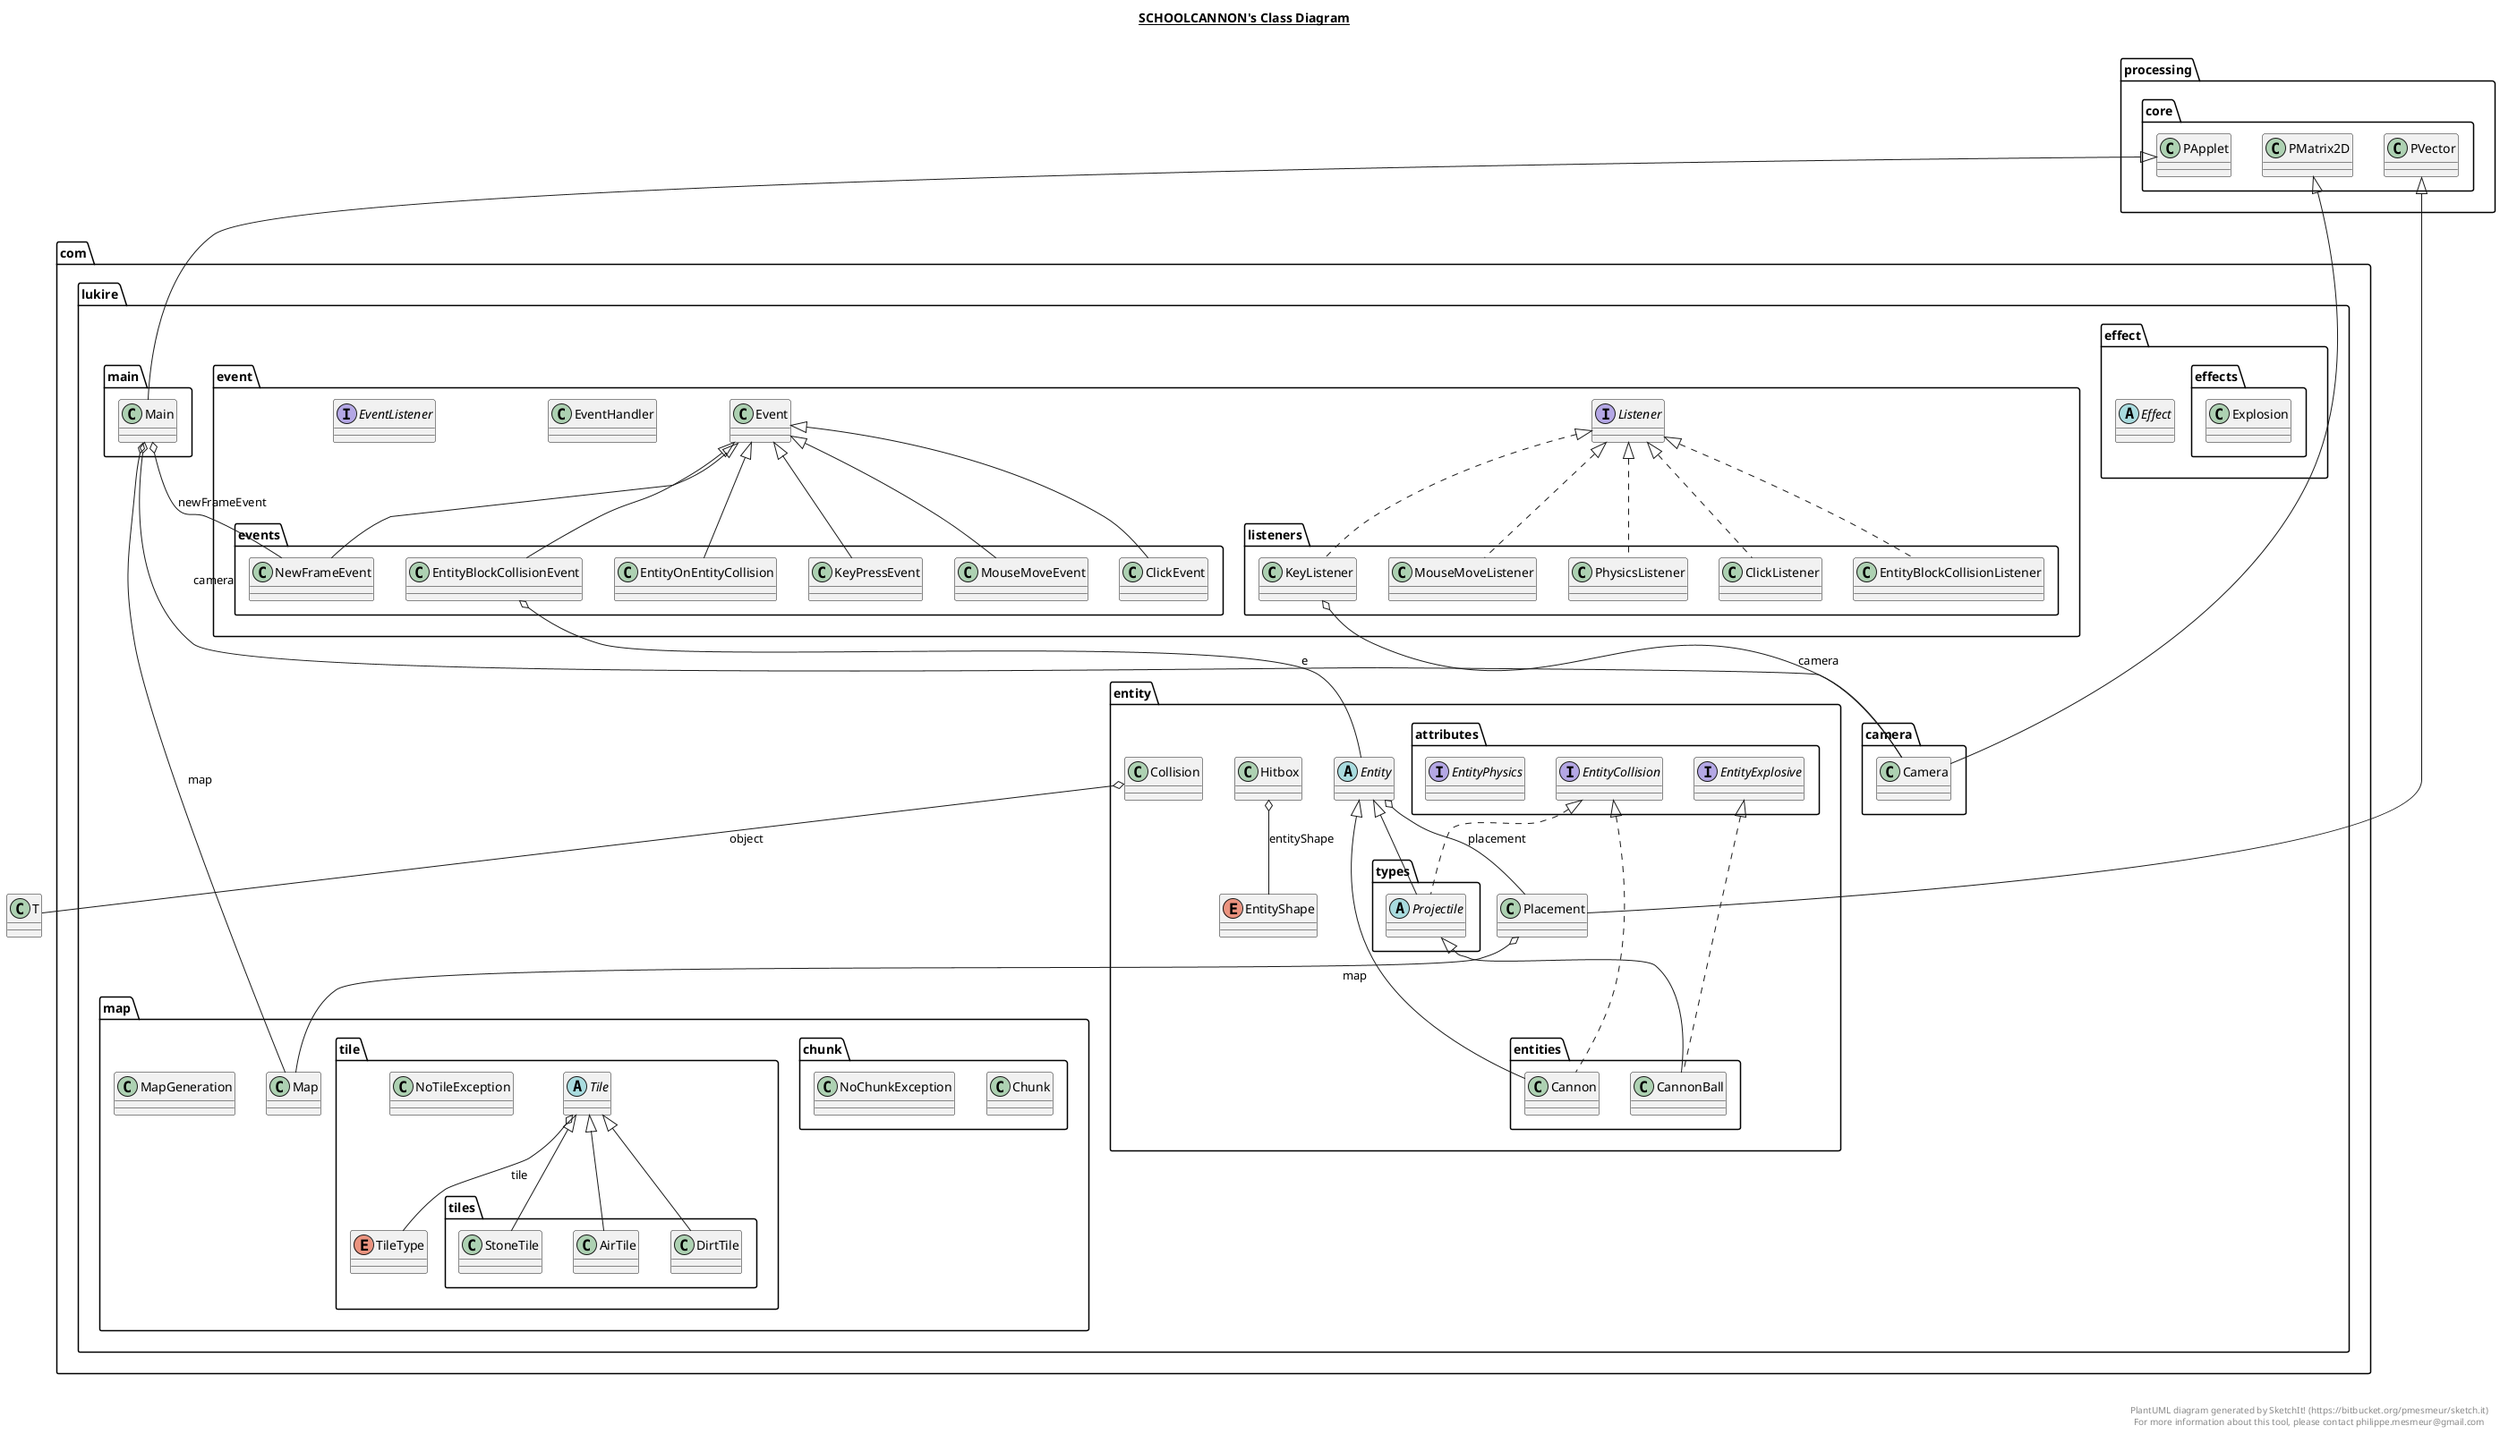 @startuml

title __SCHOOLCANNON's Class Diagram__\n

  namespace com.lukire.camera {
    class com.lukire.camera.Camera {
    }
  }
  

  namespace com.lukire.effect {
    abstract class com.lukire.effect.Effect {
    }
  }
  

  namespace com.lukire.effect {
    namespace effects {
      class com.lukire.effect.effects.Explosion {
      }
    }
  }
  

  namespace com.lukire.entity {
    class com.lukire.entity.Collision {
    }
  }
  

  namespace com.lukire.entity {
    abstract class com.lukire.entity.Entity {
    }
  }
  

  namespace com.lukire.entity {
    enum EntityShape {
    }
  }
  

  namespace com.lukire.entity {
    class com.lukire.entity.Hitbox {
    }
  }
  

  namespace com.lukire.entity {
    class com.lukire.entity.Placement {
    }
  }
  

  namespace com.lukire.entity {
    namespace attributes {
      interface com.lukire.entity.attributes.EntityCollision {
      }
    }
  }
  

  namespace com.lukire.entity {
    namespace attributes {
      interface com.lukire.entity.attributes.EntityExplosive {
      }
    }
  }
  

  namespace com.lukire.entity {
    namespace attributes {
      interface com.lukire.entity.attributes.EntityPhysics {
      }
    }
  }
  

  namespace com.lukire.entity {
    namespace entities {
      class com.lukire.entity.entities.Cannon {
      }
    }
  }
  

  namespace com.lukire.entity {
    namespace entities {
      class com.lukire.entity.entities.CannonBall {
      }
    }
  }
  

  namespace com.lukire.entity {
    namespace types {
      abstract class com.lukire.entity.types.Projectile {
      }
    }
  }
  

  namespace com.lukire.event {
    class com.lukire.event.Event {
    }
  }
  

  namespace com.lukire.event {
    class com.lukire.event.EventHandler {
    }
  }
  

  namespace com.lukire.event {
    interface com.lukire.event.EventListener {
    }
  }
  

  namespace com.lukire.event {
    interface com.lukire.event.Listener {
    }
  }
  

  namespace com.lukire.event {
    namespace events {
      class com.lukire.event.events.ClickEvent {
      }
    }
  }
  

  namespace com.lukire.event {
    namespace events {
      class com.lukire.event.events.EntityBlockCollisionEvent {
      }
    }
  }
  

  namespace com.lukire.event {
    namespace events {
      class com.lukire.event.events.EntityOnEntityCollision {
      }
    }
  }
  

  namespace com.lukire.event {
    namespace events {
      class com.lukire.event.events.KeyPressEvent {
      }
    }
  }
  

  namespace com.lukire.event {
    namespace events {
      class com.lukire.event.events.MouseMoveEvent {
      }
    }
  }
  

  namespace com.lukire.event {
    namespace events {
      class com.lukire.event.events.NewFrameEvent {
      }
    }
  }
  

  namespace com.lukire.event {
    namespace listeners {
      class com.lukire.event.listeners.ClickListener {
      }
    }
  }
  

  namespace com.lukire.event {
    namespace listeners {
      class com.lukire.event.listeners.EntityBlockCollisionListener {
      }
    }
  }
  

  namespace com.lukire.event {
    namespace listeners {
      class com.lukire.event.listeners.KeyListener {
      }
    }
  }
  

  namespace com.lukire.event {
    namespace listeners {
      class com.lukire.event.listeners.MouseMoveListener {
      }
    }
  }
  

  namespace com.lukire.event {
    namespace listeners {
      class com.lukire.event.listeners.PhysicsListener {
      }
    }
  }
  

  namespace com.lukire.main {
    class com.lukire.main.Main {
    }
  }
  

  namespace com.lukire.map {
    class com.lukire.map.Map {
    }
  }
  

  namespace com.lukire.map {
    class com.lukire.map.MapGeneration {
    }
  }
  

  namespace com.lukire.map {
    namespace chunk {
      class com.lukire.map.chunk.Chunk {
      }
    }
  }
  

  namespace com.lukire.map {
    namespace chunk {
      class com.lukire.map.chunk.NoChunkException {
      }
    }
  }
  

  namespace com.lukire.map {
    namespace tile {
      class com.lukire.map.tile.NoTileException {
      }
    }
  }
  

  namespace com.lukire.map {
    namespace tile {
      abstract class com.lukire.map.tile.Tile {
      }
    }
  }
  

  namespace com.lukire.map {
    namespace tile {
      enum TileType {
      }
    }
  }
  

  namespace com.lukire.map {
    namespace tile {
      namespace tiles {
        class com.lukire.map.tile.tiles.AirTile {
        }
      }
    }
  }
  

  namespace com.lukire.map {
    namespace tile {
      namespace tiles {
        class com.lukire.map.tile.tiles.DirtTile {
        }
      }
    }
  }
  

  namespace com.lukire.map {
    namespace tile {
      namespace tiles {
        class com.lukire.map.tile.tiles.StoneTile {
        }
      }
    }
  }
  

  com.lukire.camera.Camera -up-|> processing.core.PMatrix2D
  com.lukire.entity.Collision o-- T : object
  com.lukire.entity.Entity o-- com.lukire.entity.Placement : placement
  com.lukire.entity.Hitbox o-- com.lukire.entity.EntityShape : entityShape
  com.lukire.entity.Placement -up-|> processing.core.PVector
  com.lukire.entity.Placement o-- com.lukire.map.Map : map
  com.lukire.entity.entities.Cannon .up.|> com.lukire.entity.attributes.EntityCollision
  com.lukire.entity.entities.Cannon -up-|> com.lukire.entity.Entity
  com.lukire.entity.entities.CannonBall .up.|> com.lukire.entity.attributes.EntityExplosive
  com.lukire.entity.entities.CannonBall -up-|> com.lukire.entity.types.Projectile
  com.lukire.entity.types.Projectile .up.|> com.lukire.entity.attributes.EntityCollision
  com.lukire.entity.types.Projectile -up-|> com.lukire.entity.Entity
  com.lukire.event.events.ClickEvent -up-|> com.lukire.event.Event
  com.lukire.event.events.EntityBlockCollisionEvent -up-|> com.lukire.event.Event
  com.lukire.event.events.EntityBlockCollisionEvent o-- com.lukire.entity.Entity : e
  com.lukire.event.events.EntityOnEntityCollision -up-|> com.lukire.event.Event
  com.lukire.event.events.KeyPressEvent -up-|> com.lukire.event.Event
  com.lukire.event.events.MouseMoveEvent -up-|> com.lukire.event.Event
  com.lukire.event.events.NewFrameEvent -up-|> com.lukire.event.Event
  com.lukire.event.listeners.ClickListener .up.|> com.lukire.event.Listener
  com.lukire.event.listeners.EntityBlockCollisionListener .up.|> com.lukire.event.Listener
  com.lukire.event.listeners.KeyListener .up.|> com.lukire.event.Listener
  com.lukire.event.listeners.KeyListener o-- com.lukire.camera.Camera : camera
  com.lukire.event.listeners.MouseMoveListener .up.|> com.lukire.event.Listener
  com.lukire.event.listeners.PhysicsListener .up.|> com.lukire.event.Listener
  com.lukire.main.Main -up-|> processing.core.PApplet
  com.lukire.main.Main o-- com.lukire.event.events.NewFrameEvent : newFrameEvent
  com.lukire.main.Main o-- com.lukire.camera.Camera : camera
  com.lukire.main.Main o-- com.lukire.map.Map : map
  com.lukire.map.tile.Tile o-- com.lukire.map.tile.TileType : tile
  com.lukire.map.tile.tiles.AirTile -up-|> com.lukire.map.tile.Tile
  com.lukire.map.tile.tiles.DirtTile -up-|> com.lukire.map.tile.Tile
  com.lukire.map.tile.tiles.StoneTile -up-|> com.lukire.map.tile.Tile


right footer


PlantUML diagram generated by SketchIt! (https://bitbucket.org/pmesmeur/sketch.it)
For more information about this tool, please contact philippe.mesmeur@gmail.com
endfooter

@enduml
